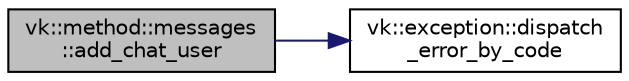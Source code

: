 digraph "vk::method::messages::add_chat_user"
{
 // LATEX_PDF_SIZE
  edge [fontname="Helvetica",fontsize="10",labelfontname="Helvetica",labelfontsize="10"];
  node [fontname="Helvetica",fontsize="10",shape=record];
  rankdir="LR";
  Node1 [label="vk::method::messages\l::add_chat_user",height=0.2,width=0.4,color="black", fillcolor="grey75", style="filled", fontcolor="black",tooltip=" "];
  Node1 -> Node2 [color="midnightblue",fontsize="10",style="solid",fontname="Helvetica"];
  Node2 [label="vk::exception::dispatch\l_error_by_code",height=0.2,width=0.4,color="black", fillcolor="white", style="filled",URL="$namespacevk_1_1exception.html#a3748ba0d94723c23dc92d4febc7918e7",tooltip=" "];
}
